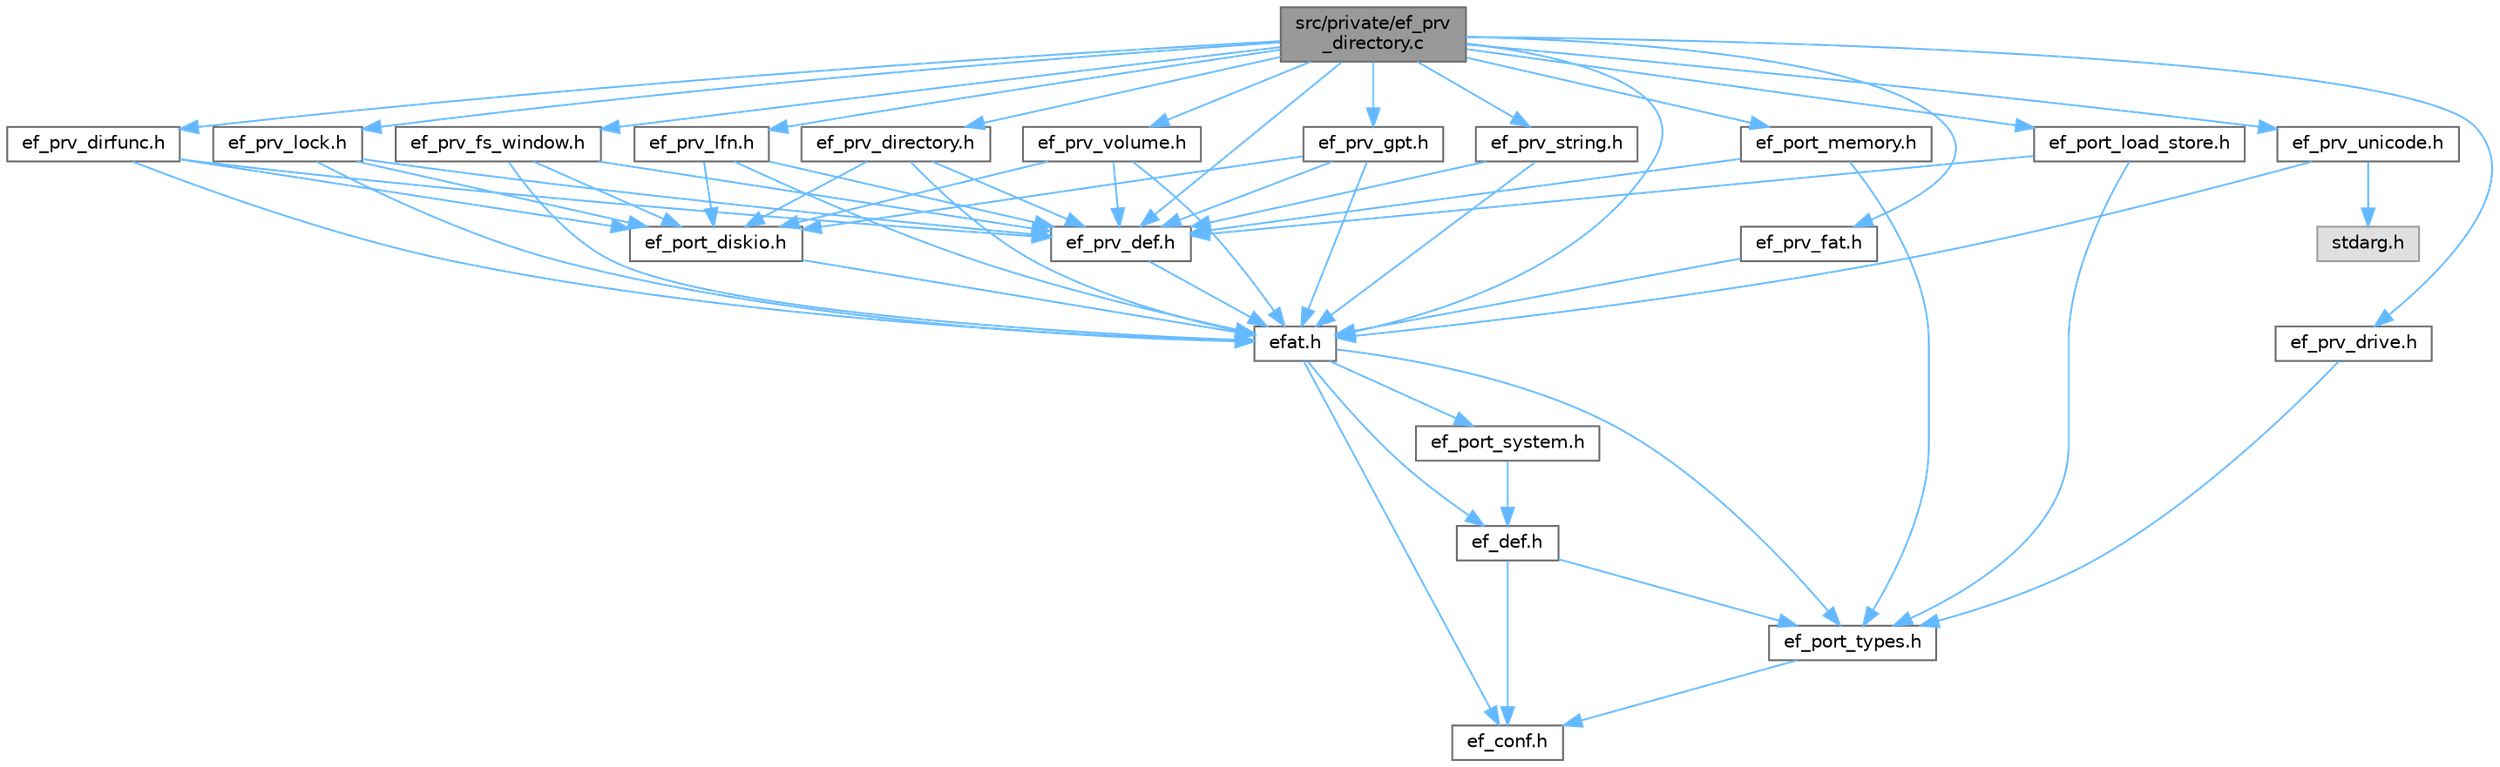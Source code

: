 digraph "src/private/ef_prv_directory.c"
{
 // LATEX_PDF_SIZE
  bgcolor="transparent";
  edge [fontname=Helvetica,fontsize=10,labelfontname=Helvetica,labelfontsize=10];
  node [fontname=Helvetica,fontsize=10,shape=box,height=0.2,width=0.4];
  Node1 [id="Node000001",label="src/private/ef_prv\l_directory.c",height=0.2,width=0.4,color="gray40", fillcolor="grey60", style="filled", fontcolor="black",tooltip="Code file for directory handling."];
  Node1 -> Node2 [id="edge1_Node000001_Node000002",color="steelblue1",style="solid",tooltip=" "];
  Node2 [id="Node000002",label="efat.h",height=0.2,width=0.4,color="grey40", fillcolor="white", style="filled",URL="$efat_8h.html",tooltip="Header file for eFAT module."];
  Node2 -> Node3 [id="edge2_Node000002_Node000003",color="steelblue1",style="solid",tooltip=" "];
  Node3 [id="Node000003",label="ef_def.h",height=0.2,width=0.4,color="grey40", fillcolor="white", style="filled",URL="$ef__def_8h.html",tooltip="Public definitions for eFAT."];
  Node3 -> Node4 [id="edge3_Node000003_Node000004",color="steelblue1",style="solid",tooltip=" "];
  Node4 [id="Node000004",label="ef_conf.h",height=0.2,width=0.4,color="grey40", fillcolor="white", style="filled",URL="$ef__conf_8h.html",tooltip="Header file for eFAT module configuration."];
  Node3 -> Node5 [id="edge4_Node000003_Node000005",color="steelblue1",style="solid",tooltip=" "];
  Node5 [id="Node000005",label="ef_port_types.h",height=0.2,width=0.4,color="grey40", fillcolor="white", style="filled",URL="$ef__port__types_8h.html",tooltip="Header file for types definitions."];
  Node5 -> Node4 [id="edge5_Node000005_Node000004",color="steelblue1",style="solid",tooltip=" "];
  Node2 -> Node4 [id="edge6_Node000002_Node000004",color="steelblue1",style="solid",tooltip=" "];
  Node2 -> Node5 [id="edge7_Node000002_Node000005",color="steelblue1",style="solid",tooltip=" "];
  Node2 -> Node6 [id="edge8_Node000002_Node000006",color="steelblue1",style="solid",tooltip=" "];
  Node6 [id="Node000006",label="ef_port_system.h",height=0.2,width=0.4,color="grey40", fillcolor="white", style="filled",URL="$ef__port__system_8h.html",tooltip="Header file for portable system functions."];
  Node6 -> Node3 [id="edge9_Node000006_Node000003",color="steelblue1",style="solid",tooltip=" "];
  Node1 -> Node7 [id="edge10_Node000001_Node000007",color="steelblue1",style="solid",tooltip=" "];
  Node7 [id="Node000007",label="ef_prv_def.h",height=0.2,width=0.4,color="grey40", fillcolor="white", style="filled",URL="$ef__prv__def_8h.html",tooltip="Private definitions."];
  Node7 -> Node2 [id="edge11_Node000007_Node000002",color="steelblue1",style="solid",tooltip=" "];
  Node1 -> Node8 [id="edge12_Node000001_Node000008",color="steelblue1",style="solid",tooltip=" "];
  Node8 [id="Node000008",label="ef_prv_fat.h",height=0.2,width=0.4,color="grey40", fillcolor="white", style="filled",URL="$ef__prv__fat_8h.html",tooltip="Private Header file."];
  Node8 -> Node2 [id="edge13_Node000008_Node000002",color="steelblue1",style="solid",tooltip=" "];
  Node1 -> Node9 [id="edge14_Node000001_Node000009",color="steelblue1",style="solid",tooltip=" "];
  Node9 [id="Node000009",label="ef_prv_drive.h",height=0.2,width=0.4,color="grey40", fillcolor="white", style="filled",URL="$ef__prv__drive_8h.html",tooltip="Header file for Low level disk interface."];
  Node9 -> Node5 [id="edge15_Node000009_Node000005",color="steelblue1",style="solid",tooltip=" "];
  Node1 -> Node10 [id="edge16_Node000001_Node000010",color="steelblue1",style="solid",tooltip=" "];
  Node10 [id="Node000010",label="ef_prv_directory.h",height=0.2,width=0.4,color="grey40", fillcolor="white", style="filled",URL="$ef__prv__directory_8h.html",tooltip="Private Header file for directory handling."];
  Node10 -> Node2 [id="edge17_Node000010_Node000002",color="steelblue1",style="solid",tooltip=" "];
  Node10 -> Node11 [id="edge18_Node000010_Node000011",color="steelblue1",style="solid",tooltip=" "];
  Node11 [id="Node000011",label="ef_port_diskio.h",height=0.2,width=0.4,color="grey40", fillcolor="white", style="filled",URL="$ef__port__diskio_8h.html",tooltip="Header file for Low level disk interface."];
  Node11 -> Node2 [id="edge19_Node000011_Node000002",color="steelblue1",style="solid",tooltip=" "];
  Node10 -> Node7 [id="edge20_Node000010_Node000007",color="steelblue1",style="solid",tooltip=" "];
  Node1 -> Node12 [id="edge21_Node000001_Node000012",color="steelblue1",style="solid",tooltip=" "];
  Node12 [id="Node000012",label="ef_prv_dirfunc.h",height=0.2,width=0.4,color="grey40", fillcolor="white", style="filled",URL="$ef__prv__dirfunc_8h_source.html",tooltip=" "];
  Node12 -> Node2 [id="edge22_Node000012_Node000002",color="steelblue1",style="solid",tooltip=" "];
  Node12 -> Node11 [id="edge23_Node000012_Node000011",color="steelblue1",style="solid",tooltip=" "];
  Node12 -> Node7 [id="edge24_Node000012_Node000007",color="steelblue1",style="solid",tooltip=" "];
  Node1 -> Node13 [id="edge25_Node000001_Node000013",color="steelblue1",style="solid",tooltip=" "];
  Node13 [id="Node000013",label="ef_prv_fs_window.h",height=0.2,width=0.4,color="grey40", fillcolor="white", style="filled",URL="$ef__prv__fs__window_8h.html",tooltip="Private disk access window in the filesystem object."];
  Node13 -> Node2 [id="edge26_Node000013_Node000002",color="steelblue1",style="solid",tooltip=" "];
  Node13 -> Node11 [id="edge27_Node000013_Node000011",color="steelblue1",style="solid",tooltip=" "];
  Node13 -> Node7 [id="edge28_Node000013_Node000007",color="steelblue1",style="solid",tooltip=" "];
  Node1 -> Node14 [id="edge29_Node000001_Node000014",color="steelblue1",style="solid",tooltip=" "];
  Node14 [id="Node000014",label="ef_prv_lock.h",height=0.2,width=0.4,color="grey40", fillcolor="white", style="filled",URL="$ef__prv__lock_8h.html",tooltip="Private Header file for access control to the volume."];
  Node14 -> Node11 [id="edge30_Node000014_Node000011",color="steelblue1",style="solid",tooltip=" "];
  Node14 -> Node2 [id="edge31_Node000014_Node000002",color="steelblue1",style="solid",tooltip=" "];
  Node14 -> Node7 [id="edge32_Node000014_Node000007",color="steelblue1",style="solid",tooltip=" "];
  Node1 -> Node15 [id="edge33_Node000001_Node000015",color="steelblue1",style="solid",tooltip=" "];
  Node15 [id="Node000015",label="ef_prv_string.h",height=0.2,width=0.4,color="grey40", fillcolor="white", style="filled",URL="$ef__prv__string_8h.html",tooltip="Private Header file for string functions."];
  Node15 -> Node2 [id="edge34_Node000015_Node000002",color="steelblue1",style="solid",tooltip=" "];
  Node15 -> Node7 [id="edge35_Node000015_Node000007",color="steelblue1",style="solid",tooltip=" "];
  Node1 -> Node16 [id="edge36_Node000001_Node000016",color="steelblue1",style="solid",tooltip=" "];
  Node16 [id="Node000016",label="ef_prv_volume.h",height=0.2,width=0.4,color="grey40", fillcolor="white", style="filled",URL="$ef__prv__volume_8h.html",tooltip="Private volume access management."];
  Node16 -> Node2 [id="edge37_Node000016_Node000002",color="steelblue1",style="solid",tooltip=" "];
  Node16 -> Node11 [id="edge38_Node000016_Node000011",color="steelblue1",style="solid",tooltip=" "];
  Node16 -> Node7 [id="edge39_Node000016_Node000007",color="steelblue1",style="solid",tooltip=" "];
  Node1 -> Node17 [id="edge40_Node000001_Node000017",color="steelblue1",style="solid",tooltip=" "];
  Node17 [id="Node000017",label="ef_prv_gpt.h",height=0.2,width=0.4,color="grey40", fillcolor="white", style="filled",URL="$ef__prv__gpt_8h.html",tooltip="Private GPT support function."];
  Node17 -> Node2 [id="edge41_Node000017_Node000002",color="steelblue1",style="solid",tooltip=" "];
  Node17 -> Node11 [id="edge42_Node000017_Node000011",color="steelblue1",style="solid",tooltip=" "];
  Node17 -> Node7 [id="edge43_Node000017_Node000007",color="steelblue1",style="solid",tooltip=" "];
  Node1 -> Node18 [id="edge44_Node000001_Node000018",color="steelblue1",style="solid",tooltip=" "];
  Node18 [id="Node000018",label="ef_prv_lfn.h",height=0.2,width=0.4,color="grey40", fillcolor="white", style="filled",URL="$ef__prv__lfn_8h.html",tooltip="Private header for Long File Name support."];
  Node18 -> Node2 [id="edge45_Node000018_Node000002",color="steelblue1",style="solid",tooltip=" "];
  Node18 -> Node11 [id="edge46_Node000018_Node000011",color="steelblue1",style="solid",tooltip=" "];
  Node18 -> Node7 [id="edge47_Node000018_Node000007",color="steelblue1",style="solid",tooltip=" "];
  Node1 -> Node19 [id="edge48_Node000001_Node000019",color="steelblue1",style="solid",tooltip=" "];
  Node19 [id="Node000019",label="ef_prv_unicode.h",height=0.2,width=0.4,color="grey40", fillcolor="white", style="filled",URL="$ef__prv__unicode_8h.html",tooltip="Private Header for unicode support."];
  Node19 -> Node2 [id="edge49_Node000019_Node000002",color="steelblue1",style="solid",tooltip=" "];
  Node19 -> Node20 [id="edge50_Node000019_Node000020",color="steelblue1",style="solid",tooltip=" "];
  Node20 [id="Node000020",label="stdarg.h",height=0.2,width=0.4,color="grey60", fillcolor="#E0E0E0", style="filled",tooltip=" "];
  Node1 -> Node21 [id="edge51_Node000001_Node000021",color="steelblue1",style="solid",tooltip=" "];
  Node21 [id="Node000021",label="ef_port_load_store.h",height=0.2,width=0.4,color="grey40", fillcolor="white", style="filled",URL="$ef__port__load__store_8h.html",tooltip="Header for portable functions to Load/Store multi-byte words with unaligned access Needed for access ..."];
  Node21 -> Node7 [id="edge52_Node000021_Node000007",color="steelblue1",style="solid",tooltip=" "];
  Node21 -> Node5 [id="edge53_Node000021_Node000005",color="steelblue1",style="solid",tooltip=" "];
  Node1 -> Node22 [id="edge54_Node000001_Node000022",color="steelblue1",style="solid",tooltip=" "];
  Node22 [id="Node000022",label="ef_port_memory.h",height=0.2,width=0.4,color="grey40", fillcolor="white", style="filled",URL="$ef__port__memory_8h.html",tooltip="Header for portable memory fills & compare functions."];
  Node22 -> Node7 [id="edge55_Node000022_Node000007",color="steelblue1",style="solid",tooltip=" "];
  Node22 -> Node5 [id="edge56_Node000022_Node000005",color="steelblue1",style="solid",tooltip=" "];
}
